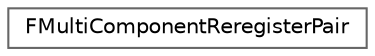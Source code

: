 digraph "Graphical Class Hierarchy"
{
 // INTERACTIVE_SVG=YES
 // LATEX_PDF_SIZE
  bgcolor="transparent";
  edge [fontname=Helvetica,fontsize=10,labelfontname=Helvetica,labelfontsize=10];
  node [fontname=Helvetica,fontsize=10,shape=box,height=0.2,width=0.4];
  rankdir="LR";
  Node0 [id="Node000000",label="FMultiComponentReregisterPair",height=0.2,width=0.4,color="grey40", fillcolor="white", style="filled",URL="$d1/d04/structFMultiComponentReregisterPair.html",tooltip=" "];
}
